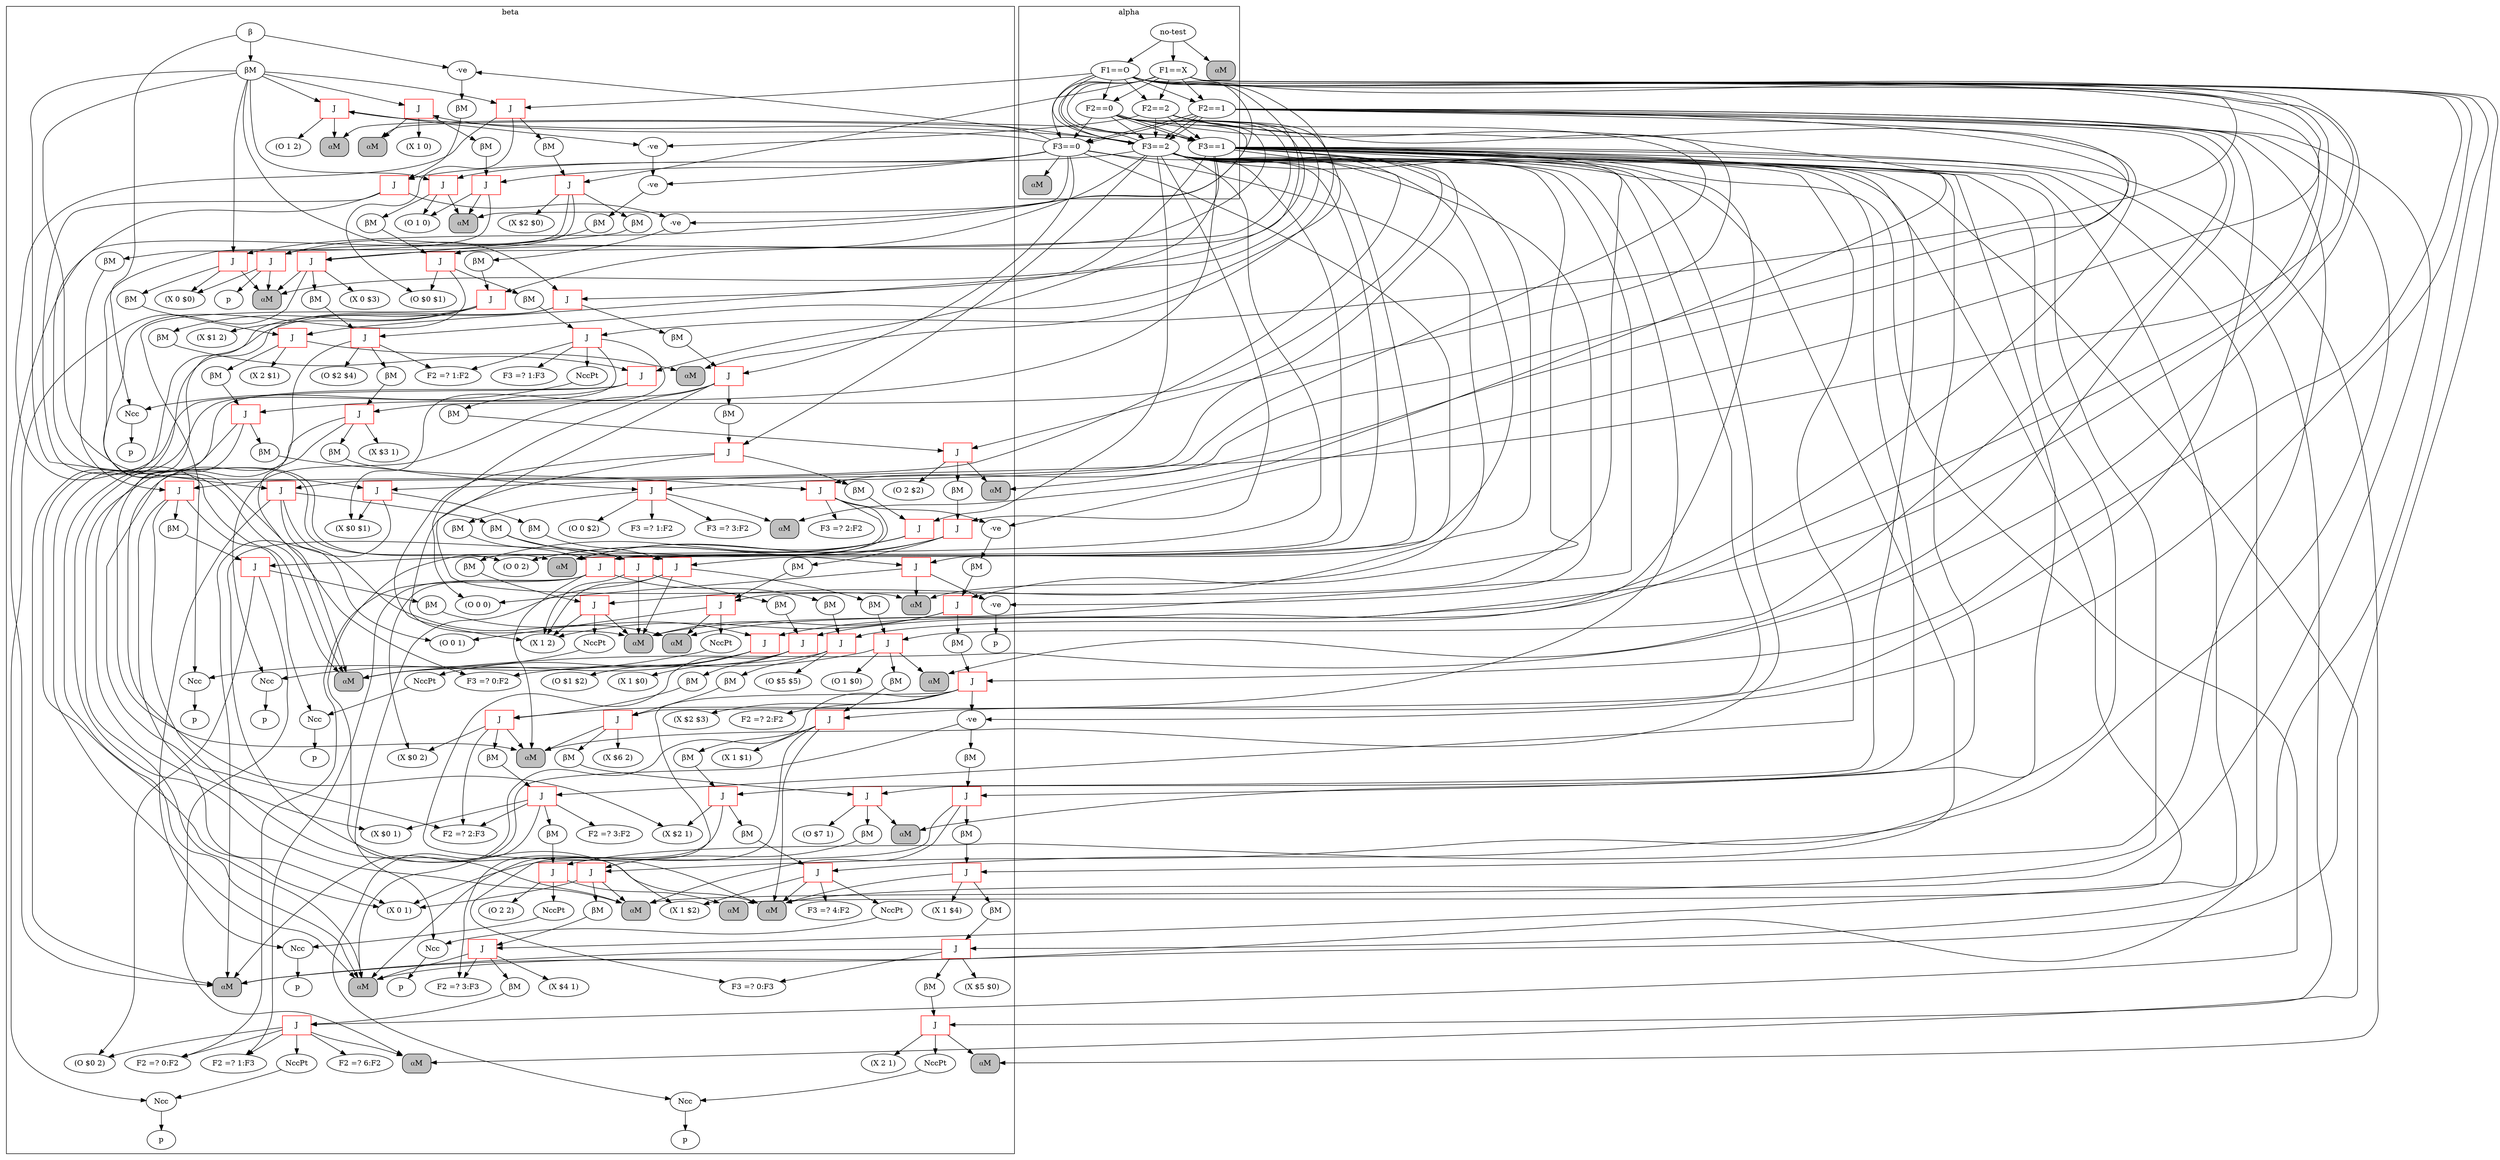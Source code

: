 digraph {
	subgraph cluster_1 {
	label = beta
	"BetaNode 140118169505128" [label="β"];
	"BetaNode 140118169505128" -> "BetaMemory 140118166868376";
	"BetaMemory 140118166868376" [label="βM"];
	"BetaMemory 140118166868376" -> "JoinNode 140118166868712";
	"JoinNode 140118166868712" [shape=box, color=red, label="J"];
	"JoinNode 140118166868712" -> "⍺M:<rete.alpha.AlphaMemory object at 0x7f6fcd9012b0>"
	"JoinNode 140118166868712" -> "(X 0 1)"
	"JoinNode 140118166868712" -> "BetaMemory 140118166868768";
	"BetaMemory 140118166868768" [label="βM"];
	"BetaMemory 140118166868768" -> "JoinNode 140118166869048";
	"JoinNode 140118166869048" [shape=box, color=red, label="J"];
	"JoinNode 140118166869048" -> "⍺M:<rete.alpha.AlphaMemory object at 0x7f6fcd901400>"
	"JoinNode 140118166869048" -> "(O 0 0)"
	"JoinNode 140118166869048" -> "BetaMemory 140118166869160";
	"BetaMemory 140118166869160" [label="βM"];
	"BetaMemory 140118166869160" -> "JoinNode 140118166869384";
	"JoinNode 140118166869384" [shape=box, color=red, label="J"];
	"JoinNode 140118166869384" -> "⍺M:<rete.alpha.AlphaMemory object at 0x7f6fcd901550>"
	"JoinNode 140118166869384" -> "(X 1 2)"
	"JoinNode 140118166869384" -> "BetaMemory 140118166869440";
	"BetaMemory 140118166869440" [label="βM"];
	"BetaMemory 140118166869440" -> "JoinNode 140118166869608";
	"JoinNode 140118166869608" [shape=box, color=red, label="J"];
	"JoinNode 140118166869608" -> "⍺M:<rete.alpha.AlphaMemory object at 0x7f6fcd901630>"
	"JoinNode 140118166869608" -> "(O 0 2)"
	"JoinNode 140118166869608" -> "BetaMemory 140118166869664";
	"BetaMemory 140118166869664" [label="βM"];
	"BetaMemory 140118166869664" -> "JoinNode 140118166869720";
	"JoinNode 140118166869720" [shape=box, color=red, label="J"];
	"JoinNode 140118166869720" -> "⍺M:<rete.alpha.AlphaMemory object at 0x7f6fcd901550>"
	"JoinNode 140118166869720" -> "(X 1 2)"
	"JoinNode 140118166869720" -> "<rete.ncc_node.NccPartnerNode object at 0x7f6fcd901710>";
	"<rete.ncc_node.NccPartnerNode object at 0x7f6fcd901710>" [label="NccPt"];
	"<rete.ncc_node.NccPartnerNode object at 0x7f6fcd901710>" -> "<rete.ncc_node.NccNode object at 0x7f6fcd901470>";
	"JoinNode 140118166869048" -> "<rete.ncc_node.NccNode object at 0x7f6fcd901470>";
	"<rete.ncc_node.NccNode object at 0x7f6fcd901470>" [label="Ncc"];
	"<rete.ncc_node.NccNode object at 0x7f6fcd901470>" -> "PNode 140118169505240";
	"PNode 140118169505240" [label="p"];
	"BetaMemory 140118166868376" -> "JoinNode 140118166871456";
	"JoinNode 140118166871456" [shape=box, color=red, label="J"];
	"JoinNode 140118166871456" -> "⍺M:<rete.alpha.AlphaMemory object at 0x7f6fcd901d68>"
	"JoinNode 140118166871456" -> "(O $0 $1)"
	"JoinNode 140118166871456" -> "BetaMemory 140118166871512";
	"BetaMemory 140118166871512" [label="βM"];
	"BetaMemory 140118166871512" -> "JoinNode 140118166871624";
	"JoinNode 140118166871624" [shape=box, color=red, label="J"];
	"JoinNode 140118166871624" -> "⍺M:<rete.alpha.AlphaMemory object at 0x7f6fcd901e10>"
	"JoinNode 140118166871624" -> "(X $2 $0)"
	"JoinNode 140118166871624" -> "F3 =? 0:F2"
	"JoinNode 140118166871624" -> "BetaMemory 140118166871736";
	"BetaMemory 140118166871736" [label="βM"];
	"BetaMemory 140118166871736" -> "JoinNode 140118166871848";
	"JoinNode 140118166871848" [shape=box, color=red, label="J"];
	"JoinNode 140118166871848" -> "⍺M:<rete.alpha.AlphaMemory object at 0x7f6fcd901ef0>"
	"JoinNode 140118166871848" -> "(X 0 $3)"
	"JoinNode 140118166871848" -> "BetaMemory 140118166871960";
	"BetaMemory 140118166871960" [label="βM"];
	"BetaMemory 140118166871960" -> "JoinNode 140118166872016";
	"JoinNode 140118166872016" [shape=box, color=red, label="J"];
	"JoinNode 140118166872016" -> "⍺M:<rete.alpha.AlphaMemory object at 0x7f6fcd901d68>"
	"JoinNode 140118166872016" -> "(O $2 $4)"
	"JoinNode 140118166872016" -> "F2 =? 1:F2"
	"JoinNode 140118166872016" -> "BetaMemory 140118166892616";
	"BetaMemory 140118166892616" [label="βM"];
	"BetaMemory 140118166892616" -> "JoinNode 140118166892896";
	"JoinNode 140118166892896" [shape=box, color=red, label="J"];
	"JoinNode 140118166892896" -> "⍺M:<rete.alpha.AlphaMemory object at 0x7f6fcd9070f0>"
	"JoinNode 140118166892896" -> "(X $3 1)"
	"JoinNode 140118166892896" -> "F2 =? 2:F3"
	"JoinNode 140118166892896" -> "BetaMemory 140118166892952";
	"BetaMemory 140118166892952" [label="βM"];
	"BetaMemory 140118166892952" -> "JoinNode 140118166893064";
	"JoinNode 140118166893064" [shape=box, color=red, label="J"];
	"JoinNode 140118166893064" -> "⍺M:<rete.alpha.AlphaMemory object at 0x7f6fcd9071d0>"
	"JoinNode 140118166893064" -> "(O 0 $2)"
	"JoinNode 140118166893064" -> "F3 =? 1:F2"
	"JoinNode 140118166893064" -> "F3 =? 3:F2"
	"JoinNode 140118166893064" -> "BetaMemory 140118166893232";
	"BetaMemory 140118166893232" [label="βM"];
	"BetaMemory 140118166893232" -> "JoinNode 140118166893512";
	"JoinNode 140118166893512" [shape=box, color=red, label="J"];
	"JoinNode 140118166893512" -> "⍺M:<rete.alpha.AlphaMemory object at 0x7f6fcd907320>"
	"JoinNode 140118166893512" -> "(X $0 2)"
	"JoinNode 140118166893512" -> "F2 =? 0:F2"
	"JoinNode 140118166893512" -> "F2 =? 1:F3"
	"JoinNode 140118166893512" -> "BetaMemory 140118166893568";
	"BetaMemory 140118166893568" [label="βM"];
	"BetaMemory 140118166893568" -> "JoinNode 140118166893624";
	"JoinNode 140118166893624" [shape=box, color=red, label="J"];
	"JoinNode 140118166893624" -> "⍺M:<rete.alpha.AlphaMemory object at 0x7f6fcd901d68>"
	"JoinNode 140118166893624" -> "(O $5 $5)"
	"JoinNode 140118166893624" -> "BetaMemory 140118166893680";
	"BetaMemory 140118166893680" [label="βM"];
	"BetaMemory 140118166893680" -> "JoinNode 140118166893736";
	"JoinNode 140118166893736" [shape=box, color=red, label="J"];
	"JoinNode 140118166893736" -> "⍺M:<rete.alpha.AlphaMemory object at 0x7f6fcd907320>"
	"JoinNode 140118166893736" -> "(X $6 2)"
	"JoinNode 140118166893736" -> "BetaMemory 140118166893792";
	"BetaMemory 140118166893792" [label="βM"];
	"BetaMemory 140118166893792" -> "JoinNode 140118166893960";
	"JoinNode 140118166893960" [shape=box, color=red, label="J"];
	"JoinNode 140118166893960" -> "⍺M:<rete.alpha.AlphaMemory object at 0x7f6fcd907550>"
	"JoinNode 140118166893960" -> "(O $7 1)"
	"JoinNode 140118166893960" -> "BetaMemory 140118166894016";
	"BetaMemory 140118166894016" [label="βM"];
	"BetaMemory 140118166894016" -> "JoinNode 140118166894072";
	"JoinNode 140118166894072" [shape=box, color=red, label="J"];
	"JoinNode 140118166894072" -> "⍺M:<rete.alpha.AlphaMemory object at 0x7f6fcd9012b0>"
	"JoinNode 140118166894072" -> "(X 0 1)"
	"JoinNode 140118166894072" -> "BetaMemory 140118166894128";
	"BetaMemory 140118166894128" [label="βM"];
	"BetaMemory 140118166894128" -> "JoinNode 140118166894184";
	"JoinNode 140118166894184" [shape=box, color=red, label="J"];
	"JoinNode 140118166894184" -> "⍺M:<rete.alpha.AlphaMemory object at 0x7f6fcd9070f0>"
	"JoinNode 140118166894184" -> "(X $4 1)"
	"JoinNode 140118166894184" -> "F2 =? 3:F3"
	"JoinNode 140118166894184" -> "BetaMemory 140118166894240";
	"BetaMemory 140118166894240" [label="βM"];
	"BetaMemory 140118166894240" -> "JoinNode 140118166894632";
	"JoinNode 140118166894632" [shape=box, color=red, label="J"];
	"JoinNode 140118166894632" -> "⍺M:<rete.alpha.AlphaMemory object at 0x7f6fcd907748>"
	"JoinNode 140118166894632" -> "(O $0 2)"
	"JoinNode 140118166894632" -> "F2 =? 0:F2"
	"JoinNode 140118166894632" -> "F2 =? 1:F3"
	"JoinNode 140118166894632" -> "F2 =? 6:F2"
	"JoinNode 140118166894632" -> "<rete.ncc_node.NccPartnerNode object at 0x7f6fcd907860>";
	"<rete.ncc_node.NccPartnerNode object at 0x7f6fcd907860>" [label="NccPt"];
	"<rete.ncc_node.NccPartnerNode object at 0x7f6fcd907860>" -> "<rete.ncc_node.NccNode object at 0x7f6fcd901f60>";
	"JoinNode 140118166871848" -> "<rete.ncc_node.NccNode object at 0x7f6fcd901f60>";
	"<rete.ncc_node.NccNode object at 0x7f6fcd901f60>" [label="Ncc"];
	"<rete.ncc_node.NccNode object at 0x7f6fcd901f60>" -> "PNode 140118166871344";
	"PNode 140118166871344" [label="p"];
	"BetaMemory 140118166868376" -> "JoinNode 140118166895528";
	"JoinNode 140118166895528" [shape=box, color=red, label="J"];
	"JoinNode 140118166895528" -> "⍺M:<rete.alpha.AlphaMemory object at 0x7f6fcd907b70>"
	"JoinNode 140118166895528" -> "(O 1 2)"
	"JoinNode 140118166895528" -> "NegativeNode 140118166895696";
	"NegativeNode 140118166895696" [label="-ve"];
	"NegativeNode 140118166895696" -> "NegativeNode 140118166895864";
	"NegativeNode 140118166895864" [label="-ve"];
	"NegativeNode 140118166895864" -> "BetaMemory 140118166895920";
	"BetaMemory 140118166895920" [label="βM"];
	"BetaMemory 140118166895920" -> "JoinNode 140118166895976";
	"JoinNode 140118166895976" [shape=box, color=red, label="J"];
	"JoinNode 140118166895976" -> "⍺M:<rete.alpha.AlphaMemory object at 0x7f6fcd901ef0>"
	"JoinNode 140118166895976" -> "(X 0 $0)"
	"JoinNode 140118166895976" -> "PNode 140118166895304";
	"PNode 140118166895304" [label="p"];
	"BetaMemory 140118166868376" -> "JoinNode 140118166896480";
	"JoinNode 140118166896480" [shape=box, color=red, label="J"];
	"JoinNode 140118166896480" -> "⍺M:<rete.alpha.AlphaMemory object at 0x7f6fcd907f28>"
	"JoinNode 140118166896480" -> "(O 1 0)"
	"JoinNode 140118166896480" -> "BetaMemory 140118166896536";
	"BetaMemory 140118166896536" [label="βM"];
	"BetaMemory 140118166896536" -> "JoinNode 140118166896592";
	"JoinNode 140118166896592" [shape=box, color=red, label="J"];
	"JoinNode 140118166896592" -> "⍺M:<rete.alpha.AlphaMemory object at 0x7f6fcd901d68>"
	"JoinNode 140118166896592" -> "(O $0 $1)"
	"JoinNode 140118166896592" -> "BetaMemory 140118166913096";
	"BetaMemory 140118166913096" [label="βM"];
	"BetaMemory 140118166913096" -> "JoinNode 140118166913152";
	"JoinNode 140118166913152" [shape=box, color=red, label="J"];
	"JoinNode 140118166913152" -> "⍺M:<rete.alpha.AlphaMemory object at 0x7f6fcd901e10>"
	"JoinNode 140118166913152" -> "(X $0 $1)"
	"JoinNode 140118166913152" -> "F2 =? 1:F2"
	"JoinNode 140118166913152" -> "F3 =? 1:F3"
	"JoinNode 140118166913152" -> "<rete.ncc_node.NccPartnerNode object at 0x7f6fcd90c0b8>";
	"<rete.ncc_node.NccPartnerNode object at 0x7f6fcd90c0b8>" [label="NccPt"];
	"<rete.ncc_node.NccPartnerNode object at 0x7f6fcd90c0b8>" -> "<rete.ncc_node.NccNode object at 0x7f6fcd907eb8>";
	"BetaMemory 140118166868376" -> "JoinNode 140118166916680";
	"JoinNode 140118166916680" [shape=box, color=red, label="J"];
	"JoinNode 140118166916680" -> "⍺M:<rete.alpha.AlphaMemory object at 0x7f6fcd90ca58>"
	"JoinNode 140118166916680" -> "(O 0 1)"
	"JoinNode 140118166916680" -> "BetaMemory 140118166916792";
	"BetaMemory 140118166916792" [label="βM"];
	"BetaMemory 140118166916792" -> "JoinNode 140118166916848";
	"JoinNode 140118166916848" [shape=box, color=red, label="J"];
	"JoinNode 140118166916848" -> "⍺M:<rete.alpha.AlphaMemory object at 0x7f6fcd901550>"
	"JoinNode 140118166916848" -> "(X 1 2)"
	"JoinNode 140118166916848" -> "BetaMemory 140118166916904";
	"BetaMemory 140118166916904" [label="βM"];
	"BetaMemory 140118166916904" -> "JoinNode 140118166917016";
	"JoinNode 140118166917016" [shape=box, color=red, label="J"];
	"JoinNode 140118166917016" -> "⍺M:<rete.alpha.AlphaMemory object at 0x7f6fcd90cf60>"
	"JoinNode 140118166917016" -> "(X 1 $0)"
	"JoinNode 140118166917016" -> "BetaMemory 140118166917072";
	"BetaMemory 140118166917072" [label="βM"];
	"BetaMemory 140118166917072" -> "JoinNode 140118166925384";
	"JoinNode 140118166925384" [shape=box, color=red, label="J"];
	"JoinNode 140118166925384" -> "⍺M:<rete.alpha.AlphaMemory object at 0x7f6fcd907320>"
	"JoinNode 140118166925384" -> "(X $0 2)"
	"JoinNode 140118166925384" -> "F2 =? 2:F3"
	"JoinNode 140118166925384" -> "BetaMemory 140118166925440";
	"BetaMemory 140118166925440" [label="βM"];
	"BetaMemory 140118166925440" -> "JoinNode 140118166925552";
	"JoinNode 140118166925552" [shape=box, color=red, label="J"];
	"JoinNode 140118166925552" -> "⍺M:<rete.alpha.AlphaMemory object at 0x7f6fcd9070f0>"
	"JoinNode 140118166925552" -> "(X $0 1)"
	"JoinNode 140118166925552" -> "F2 =? 2:F3"
	"JoinNode 140118166925552" -> "F2 =? 3:F2"
	"JoinNode 140118166925552" -> "BetaMemory 140118166925608";
	"BetaMemory 140118166925608" [label="βM"];
	"BetaMemory 140118166925608" -> "JoinNode 140118166925776";
	"JoinNode 140118166925776" [shape=box, color=red, label="J"];
	"JoinNode 140118166925776" -> "⍺M:<rete.alpha.AlphaMemory object at 0x7f6fcd90c6a0>"
	"JoinNode 140118166925776" -> "(O 2 2)"
	"JoinNode 140118166925776" -> "<rete.ncc_node.NccPartnerNode object at 0x7f6fcd90f208>";
	"<rete.ncc_node.NccPartnerNode object at 0x7f6fcd90f208>" [label="NccPt"];
	"<rete.ncc_node.NccPartnerNode object at 0x7f6fcd90f208>" -> "<rete.ncc_node.NccNode object at 0x7f6fcd90ce80>";
	"BetaMemory 140118166916792" -> "JoinNode 140118166945976";
	"JoinNode 140118166945976" [shape=box, color=red, label="J"];
	"JoinNode 140118166945976" -> "⍺M:<rete.alpha.AlphaMemory object at 0x7f6fcd901400>"
	"JoinNode 140118166945976" -> "(O 0 0)"
	"JoinNode 140118166945976" -> "NegativeNode 140118166946032";
	"NegativeNode 140118166946032" [label="-ve"];
	"NegativeNode 140118166946032" -> "PNode 140118166926448";
	"PNode 140118166926448" [label="p"];
	"JoinNode 140118166916680" -> "<rete.ncc_node.NccNode object at 0x7f6fcd90ce80>";
	"<rete.ncc_node.NccNode object at 0x7f6fcd90ce80>" [label="Ncc"];
	"<rete.ncc_node.NccNode object at 0x7f6fcd90ce80>" -> "PNode 140118166913600";
	"PNode 140118166913600" [label="p"];
	"BetaMemory 140118166868376" -> "JoinNode 140118166927344";
	"JoinNode 140118166927344" [shape=box, color=red, label="J"];
	"JoinNode 140118166927344" -> "⍺M:<rete.alpha.AlphaMemory object at 0x7f6fcd901ef0>"
	"JoinNode 140118166927344" -> "(X 0 $0)"
	"JoinNode 140118166927344" -> "BetaMemory 140118166927400";
	"BetaMemory 140118166927400" [label="βM"];
	"BetaMemory 140118166927400" -> "JoinNode 140118166927456";
	"JoinNode 140118166927456" [shape=box, color=red, label="J"];
	"JoinNode 140118166927456" -> "⍺M:<rete.alpha.AlphaMemory object at 0x7f6fcd907c18>"
	"JoinNode 140118166927456" -> "(X 2 $1)"
	"JoinNode 140118166927456" -> "BetaMemory 140118166927512";
	"BetaMemory 140118166927512" [label="βM"];
	"BetaMemory 140118166927512" -> "JoinNode 140118166927568";
	"JoinNode 140118166927568" [shape=box, color=red, label="J"];
	"JoinNode 140118166927568" -> "⍺M:<rete.alpha.AlphaMemory object at 0x7f6fcd9070f0>"
	"JoinNode 140118166927568" -> "(X $2 1)"
	"JoinNode 140118166927568" -> "BetaMemory 140118166927624";
	"BetaMemory 140118166927624" [label="βM"];
	"BetaMemory 140118166927624" -> "JoinNode 140118166927680";
	"JoinNode 140118166927680" [shape=box, color=red, label="J"];
	"JoinNode 140118166927680" -> "⍺M:<rete.alpha.AlphaMemory object at 0x7f6fcd90cf60>"
	"JoinNode 140118166927680" -> "(X 1 $2)"
	"JoinNode 140118166927680" -> "F3 =? 2:F2"
	"JoinNode 140118166927680" -> "NegativeNode 140118166927736";
	"NegativeNode 140118166927736" [label="-ve"];
	"NegativeNode 140118166927736" -> "BetaMemory 140118166927848";
	"BetaMemory 140118166927848" [label="βM"];
	"BetaMemory 140118166927848" -> "JoinNode 140118166928016";
	"JoinNode 140118166928016" [shape=box, color=red, label="J"];
	"JoinNode 140118166928016" -> "⍺M:<rete.alpha.AlphaMemory object at 0x7f6fcd901550>"
	"JoinNode 140118166928016" -> "(X 1 2)"
	"JoinNode 140118166928016" -> "BetaMemory 140118166928072";
	"BetaMemory 140118166928072" [label="βM"];
	"BetaMemory 140118166928072" -> "JoinNode 140118166928128";
	"JoinNode 140118166928128" [shape=box, color=red, label="J"];
	"JoinNode 140118166928128" -> "⍺M:<rete.alpha.AlphaMemory object at 0x7f6fcd901e10>"
	"JoinNode 140118166928128" -> "(X $2 $3)"
	"JoinNode 140118166928128" -> "F2 =? 2:F2"
	"JoinNode 140118166928128" -> "F2 =? 3:F3"
	"JoinNode 140118166928128" -> "NegativeNode 140118166928184";
	"NegativeNode 140118166928184" [label="-ve"];
	"NegativeNode 140118166928184" -> "BetaMemory 140118166928464";
	"BetaMemory 140118166928464" [label="βM"];
	"BetaMemory 140118166928464" -> "JoinNode 140118166928520";
	"JoinNode 140118166928520" [shape=box, color=red, label="J"];
	"JoinNode 140118166928520" -> "⍺M:<rete.alpha.AlphaMemory object at 0x7f6fcd9012b0>"
	"JoinNode 140118166928520" -> "(X 0 1)"
	"JoinNode 140118166928520" -> "BetaMemory 140118166928576";
	"BetaMemory 140118166928576" [label="βM"];
	"BetaMemory 140118166928576" -> "JoinNode 140118166928632";
	"JoinNode 140118166928632" [shape=box, color=red, label="J"];
	"JoinNode 140118166928632" -> "⍺M:<rete.alpha.AlphaMemory object at 0x7f6fcd90cf60>"
	"JoinNode 140118166928632" -> "(X 1 $4)"
	"JoinNode 140118166928632" -> "BetaMemory 140118166928688";
	"BetaMemory 140118166928688" [label="βM"];
	"BetaMemory 140118166928688" -> "JoinNode 140118166928744";
	"JoinNode 140118166928744" [shape=box, color=red, label="J"];
	"JoinNode 140118166928744" -> "⍺M:<rete.alpha.AlphaMemory object at 0x7f6fcd901e10>"
	"JoinNode 140118166928744" -> "(X $5 $0)"
	"JoinNode 140118166928744" -> "F3 =? 0:F3"
	"JoinNode 140118166928744" -> "BetaMemory 140118166928800";
	"BetaMemory 140118166928800" [label="βM"];
	"BetaMemory 140118166928800" -> "JoinNode 140118166929024";
	"JoinNode 140118166929024" [shape=box, color=red, label="J"];
	"JoinNode 140118166929024" -> "⍺M:<rete.alpha.AlphaMemory object at 0x7f6fcd90fe48>"
	"JoinNode 140118166929024" -> "(X 2 1)"
	"JoinNode 140118166929024" -> "<rete.ncc_node.NccPartnerNode object at 0x7f6fcd90feb8>";
	"<rete.ncc_node.NccPartnerNode object at 0x7f6fcd90feb8>" [label="NccPt"];
	"<rete.ncc_node.NccPartnerNode object at 0x7f6fcd90feb8>" -> "<rete.ncc_node.NccNode object at 0x7f6fcd90fbe0>";
	"NegativeNode 140118166928184" -> "<rete.ncc_node.NccNode object at 0x7f6fcd90fbe0>";
	"<rete.ncc_node.NccNode object at 0x7f6fcd90fbe0>" [label="Ncc"];
	"<rete.ncc_node.NccNode object at 0x7f6fcd90fbe0>" -> "PNode 140118166927288";
	"PNode 140118166927288" [label="p"];
	"BetaMemory 140118166868376" -> "JoinNode 140118166946648";
	"JoinNode 140118166946648" [shape=box, color=red, label="J"];
	"JoinNode 140118166946648" -> "⍺M:<rete.alpha.AlphaMemory object at 0x7f6fcd901e10>"
	"JoinNode 140118166946648" -> "(X $0 $1)"
	"JoinNode 140118166946648" -> "BetaMemory 140118166946704";
	"BetaMemory 140118166946704" [label="βM"];
	"BetaMemory 140118166946704" -> "JoinNode 140118166946760";
	"JoinNode 140118166946760" [shape=box, color=red, label="J"];
	"JoinNode 140118166946760" -> "⍺M:<rete.alpha.AlphaMemory object at 0x7f6fcd901550>"
	"JoinNode 140118166946760" -> "(X 1 2)"
	"JoinNode 140118166946760" -> "BetaMemory 140118166946872";
	"BetaMemory 140118166946872" [label="βM"];
	"BetaMemory 140118166946872" -> "JoinNode 140118166946984";
	"JoinNode 140118166946984" [shape=box, color=red, label="J"];
	"JoinNode 140118166946984" -> "⍺M:<rete.alpha.AlphaMemory object at 0x7f6fcd914470>"
	"JoinNode 140118166946984" -> "(O 1 $0)"
	"JoinNode 140118166946984" -> "F3 =? 0:F2"
	"JoinNode 140118166946984" -> "BetaMemory 140118166947096";
	"BetaMemory 140118166947096" [label="βM"];
	"BetaMemory 140118166947096" -> "JoinNode 140118166947152";
	"JoinNode 140118166947152" [shape=box, color=red, label="J"];
	"JoinNode 140118166947152" -> "⍺M:<rete.alpha.AlphaMemory object at 0x7f6fcd90cf60>"
	"JoinNode 140118166947152" -> "(X 1 $1)"
	"JoinNode 140118166947152" -> "F3 =? 0:F3"
	"JoinNode 140118166947152" -> "BetaMemory 140118166947208";
	"BetaMemory 140118166947208" [label="βM"];
	"BetaMemory 140118166947208" -> "JoinNode 140118166947320";
	"JoinNode 140118166947320" [shape=box, color=red, label="J"];
	"JoinNode 140118166947320" -> "⍺M:<rete.alpha.AlphaMemory object at 0x7f6fcd9070f0>"
	"JoinNode 140118166947320" -> "(X $2 1)"
	"JoinNode 140118166947320" -> "BetaMemory 140118166947376";
	"BetaMemory 140118166947376" [label="βM"];
	"BetaMemory 140118166947376" -> "JoinNode 140118166947432";
	"JoinNode 140118166947432" [shape=box, color=red, label="J"];
	"JoinNode 140118166947432" -> "⍺M:<rete.alpha.AlphaMemory object at 0x7f6fcd90cf60>"
	"JoinNode 140118166947432" -> "(X 1 $2)"
	"JoinNode 140118166947432" -> "F3 =? 4:F2"
	"JoinNode 140118166947432" -> "<rete.ncc_node.NccPartnerNode object at 0x7f6fcd9146a0>";
	"<rete.ncc_node.NccPartnerNode object at 0x7f6fcd9146a0>" [label="NccPt"];
	"<rete.ncc_node.NccPartnerNode object at 0x7f6fcd9146a0>" -> "<rete.ncc_node.NccNode object at 0x7f6fcd914400>";
	"JoinNode 140118166946760" -> "<rete.ncc_node.NccNode object at 0x7f6fcd914400>";
	"<rete.ncc_node.NccNode object at 0x7f6fcd914400>" [label="Ncc"];
	"<rete.ncc_node.NccNode object at 0x7f6fcd914400>" -> "PNode 140118166946592";
	"PNode 140118166946592" [label="p"];
	"BetaMemory 140118166868376" -> "JoinNode 140118166948552";
	"JoinNode 140118166948552" [shape=box, color=red, label="J"];
	"JoinNode 140118166948552" -> "⍺M:<rete.alpha.AlphaMemory object at 0x7f6fcd914a90>"
	"JoinNode 140118166948552" -> "(X 1 0)"
	"JoinNode 140118166948552" -> "BetaMemory 140118166948608";
	"BetaMemory 140118166948608" [label="βM"];
	"BetaMemory 140118166948608" -> "JoinNode 140118166948664";
	"JoinNode 140118166948664" [shape=box, color=red, label="J"];
	"JoinNode 140118166948664" -> "⍺M:<rete.alpha.AlphaMemory object at 0x7f6fcd907f28>"
	"JoinNode 140118166948664" -> "(O 1 0)"
	"JoinNode 140118166948664" -> "BetaMemory 140118166948720";
	"BetaMemory 140118166948720" [label="βM"];
	"BetaMemory 140118166948720" -> "JoinNode 140118166948776";
	"JoinNode 140118166948776" [shape=box, color=red, label="J"];
	"JoinNode 140118166948776" -> "⍺M:<rete.alpha.AlphaMemory object at 0x7f6fcd9012b0>"
	"JoinNode 140118166948776" -> "(X 0 1)"
	"JoinNode 140118166948776" -> "BetaMemory 140118166948888";
	"BetaMemory 140118166948888" [label="βM"];
	"BetaMemory 140118166948888" -> "JoinNode 140118166948944";
	"JoinNode 140118166948944" [shape=box, color=red, label="J"];
	"JoinNode 140118166948944" -> "⍺M:<rete.alpha.AlphaMemory object at 0x7f6fcd907748>"
	"JoinNode 140118166948944" -> "(O $0 2)"
	"JoinNode 140118166948944" -> "BetaMemory 140118166949000";
	"BetaMemory 140118166949000" [label="βM"];
	"BetaMemory 140118166949000" -> "JoinNode 140118166949056";
	"JoinNode 140118166949056" [shape=box, color=red, label="J"];
	"JoinNode 140118166949056" -> "⍺M:<rete.alpha.AlphaMemory object at 0x7f6fcd901d68>"
	"JoinNode 140118166949056" -> "(O $1 $2)"
	"JoinNode 140118166949056" -> "<rete.ncc_node.NccPartnerNode object at 0x7f6fcd914cf8>";
	"<rete.ncc_node.NccPartnerNode object at 0x7f6fcd914cf8>" [label="NccPt"];
	"<rete.ncc_node.NccPartnerNode object at 0x7f6fcd914cf8>" -> "<rete.ncc_node.NccNode object at 0x7f6fcd914be0>";
	"JoinNode 140118166948776" -> "<rete.ncc_node.NccNode object at 0x7f6fcd914be0>";
	"<rete.ncc_node.NccNode object at 0x7f6fcd914be0>" [label="Ncc"];
	"<rete.ncc_node.NccNode object at 0x7f6fcd914be0>" -> "PNode 140118166948384";
	"PNode 140118166948384" [label="p"];
	"BetaNode 140118169505128" -> "<rete.ncc_node.NccNode object at 0x7f6fcd907eb8>";
	"<rete.ncc_node.NccNode object at 0x7f6fcd907eb8>" [label="Ncc"];
	"<rete.ncc_node.NccNode object at 0x7f6fcd907eb8>" -> "PNode 140118166895024";
	"PNode 140118166895024" [label="p"];
	"BetaNode 140118169505128" -> "NegativeNode 140118166914776";
	"NegativeNode 140118166914776" [label="-ve"];
	"NegativeNode 140118166914776" -> "BetaMemory 140118166914832";
	"BetaMemory 140118166914832" [label="βM"];
	"BetaMemory 140118166914832" -> "JoinNode 140118166914888";
	"JoinNode 140118166914888" [shape=box, color=red, label="J"];
	"JoinNode 140118166914888" -> "⍺M:<rete.alpha.AlphaMemory object at 0x7f6fcd901630>"
	"JoinNode 140118166914888" -> "(O 0 2)"
	"JoinNode 140118166914888" -> "NegativeNode 140118166914944";
	"NegativeNode 140118166914944" [label="-ve"];
	"NegativeNode 140118166914944" -> "BetaMemory 140118166915000";
	"BetaMemory 140118166915000" [label="βM"];
	"BetaMemory 140118166915000" -> "JoinNode 140118166915056";
	"JoinNode 140118166915056" [shape=box, color=red, label="J"];
	"JoinNode 140118166915056" -> "⍺M:<rete.alpha.AlphaMemory object at 0x7f6fcd907320>"
	"JoinNode 140118166915056" -> "(X $1 2)"
	"JoinNode 140118166915056" -> "BetaMemory 140118166915168";
	"BetaMemory 140118166915168" [label="βM"];
	"BetaMemory 140118166915168" -> "JoinNode 140118166915224";
	"JoinNode 140118166915224" [shape=box, color=red, label="J"];
	"JoinNode 140118166915224" -> "⍺M:<rete.alpha.AlphaMemory object at 0x7f6fcd9070f0>"
	"JoinNode 140118166915224" -> "(X $0 1)"
	"JoinNode 140118166915224" -> "BetaMemory 140118166915280";
	"BetaMemory 140118166915280" [label="βM"];
	"BetaMemory 140118166915280" -> "JoinNode 140118166915392";
	"JoinNode 140118166915392" [shape=box, color=red, label="J"];
	"JoinNode 140118166915392" -> "⍺M:<rete.alpha.AlphaMemory object at 0x7f6fcd90c908>"
	"JoinNode 140118166915392" -> "(O 2 $2)"
	"JoinNode 140118166915392" -> "BetaMemory 140118166915448";
	"BetaMemory 140118166915448" [label="βM"];
	"BetaMemory 140118166915448" -> "JoinNode 140118166915504";
	"JoinNode 140118166915504" [shape=box, color=red, label="J"];
	"JoinNode 140118166915504" -> "⍺M:<rete.alpha.AlphaMemory object at 0x7f6fcd901630>"
	"JoinNode 140118166915504" -> "(O 0 2)"
	"JoinNode 140118166915504" -> "BetaMemory 140118166915560";
	"BetaMemory 140118166915560" [label="βM"];
	"BetaMemory 140118166915560" -> "JoinNode 140118166915728";
	"JoinNode 140118166915728" [shape=box, color=red, label="J"];
	"JoinNode 140118166915728" -> "⍺M:<rete.alpha.AlphaMemory object at 0x7f6fcd90ca58>"
	"JoinNode 140118166915728" -> "(O 0 1)"
	"JoinNode 140118166915728" -> "<rete.ncc_node.NccPartnerNode object at 0x7f6fcd90cac8>";
	"<rete.ncc_node.NccPartnerNode object at 0x7f6fcd90cac8>" [label="NccPt"];
	"<rete.ncc_node.NccPartnerNode object at 0x7f6fcd90cac8>" -> "<rete.ncc_node.NccNode object at 0x7f6fcd90c828>";
	"JoinNode 140118166915056" -> "<rete.ncc_node.NccNode object at 0x7f6fcd90c828>";
	"<rete.ncc_node.NccNode object at 0x7f6fcd90c828>" [label="Ncc"];
	"<rete.ncc_node.NccNode object at 0x7f6fcd90c828>" -> "PNode 140118166914552";
	"PNode 140118166914552" [label="p"];
	}
	subgraph cluster_0 {
	label = alpha
	"no-test" -> "F1==X";
	"F1==X" -> "F2==0";
	"F2==0" -> "F3==1";
	"F3==1" -> "⍺M:<rete.alpha.AlphaMemory object at 0x7f6fcd9012b0>";
	"⍺M:<rete.alpha.AlphaMemory object at 0x7f6fcd9012b0>" [shape=box, style="rounded,filled", label="⍺M", fillcolor=gray];
	"F2==0" -> "⍺M:<rete.alpha.AlphaMemory object at 0x7f6fcd901ef0>";
	"⍺M:<rete.alpha.AlphaMemory object at 0x7f6fcd901ef0>" [shape=box, style="rounded,filled", label="⍺M", fillcolor=gray];
	"F1==X" -> "F2==1";
	"F2==1" -> "F3==2";
	"F3==2" -> "⍺M:<rete.alpha.AlphaMemory object at 0x7f6fcd901550>";
	"⍺M:<rete.alpha.AlphaMemory object at 0x7f6fcd901550>" [shape=box, style="rounded,filled", label="⍺M", fillcolor=gray];
	"F2==1" -> "F3==0";
	"F3==0" -> "⍺M:<rete.alpha.AlphaMemory object at 0x7f6fcd914a90>";
	"⍺M:<rete.alpha.AlphaMemory object at 0x7f6fcd914a90>" [shape=box, style="rounded,filled", label="⍺M", fillcolor=gray];
	"F2==1" -> "⍺M:<rete.alpha.AlphaMemory object at 0x7f6fcd90cf60>";
	"⍺M:<rete.alpha.AlphaMemory object at 0x7f6fcd90cf60>" [shape=box, style="rounded,filled", label="⍺M", fillcolor=gray];
	"F1==X" -> "F3==1";
	"F3==1" -> "⍺M:<rete.alpha.AlphaMemory object at 0x7f6fcd9070f0>";
	"⍺M:<rete.alpha.AlphaMemory object at 0x7f6fcd9070f0>" [shape=box, style="rounded,filled", label="⍺M", fillcolor=gray];
	"F1==X" -> "F3==2";
	"F3==2" -> "⍺M:<rete.alpha.AlphaMemory object at 0x7f6fcd907320>";
	"⍺M:<rete.alpha.AlphaMemory object at 0x7f6fcd907320>" [shape=box, style="rounded,filled", label="⍺M", fillcolor=gray];
	"F1==X" -> "F2==2";
	"F2==2" -> "F3==1";
	"F3==1" -> "⍺M:<rete.alpha.AlphaMemory object at 0x7f6fcd90fe48>";
	"⍺M:<rete.alpha.AlphaMemory object at 0x7f6fcd90fe48>" [shape=box, style="rounded,filled", label="⍺M", fillcolor=gray];
	"F2==2" -> "⍺M:<rete.alpha.AlphaMemory object at 0x7f6fcd907c18>";
	"⍺M:<rete.alpha.AlphaMemory object at 0x7f6fcd907c18>" [shape=box, style="rounded,filled", label="⍺M", fillcolor=gray];
	"F1==X" -> "F3==0";
	"F3==0" -> "⍺M:<rete.alpha.AlphaMemory object at 0x7f6fcd907cc0>";
	"⍺M:<rete.alpha.AlphaMemory object at 0x7f6fcd907cc0>" [shape=box, style="rounded,filled", label="⍺M", fillcolor=gray];
	"F1==X" -> "⍺M:<rete.alpha.AlphaMemory object at 0x7f6fcd901e10>";
	"⍺M:<rete.alpha.AlphaMemory object at 0x7f6fcd901e10>" [shape=box, style="rounded,filled", label="⍺M", fillcolor=gray];
	"no-test" -> "F1==O";
	"F1==O" -> "F2==0";
	"F2==0" -> "F3==0";
	"F3==0" -> "⍺M:<rete.alpha.AlphaMemory object at 0x7f6fcd901400>";
	"⍺M:<rete.alpha.AlphaMemory object at 0x7f6fcd901400>" [shape=box, style="rounded,filled", label="⍺M", fillcolor=gray];
	"F2==0" -> "F3==2";
	"F3==2" -> "⍺M:<rete.alpha.AlphaMemory object at 0x7f6fcd901630>";
	"⍺M:<rete.alpha.AlphaMemory object at 0x7f6fcd901630>" [shape=box, style="rounded,filled", label="⍺M", fillcolor=gray];
	"F2==0" -> "F3==1";
	"F3==1" -> "⍺M:<rete.alpha.AlphaMemory object at 0x7f6fcd90ca58>";
	"⍺M:<rete.alpha.AlphaMemory object at 0x7f6fcd90ca58>" [shape=box, style="rounded,filled", label="⍺M", fillcolor=gray];
	"F2==0" -> "⍺M:<rete.alpha.AlphaMemory object at 0x7f6fcd9071d0>";
	"⍺M:<rete.alpha.AlphaMemory object at 0x7f6fcd9071d0>" [shape=box, style="rounded,filled", label="⍺M", fillcolor=gray];
	"F1==O" -> "F3==1";
	"F3==1" -> "⍺M:<rete.alpha.AlphaMemory object at 0x7f6fcd907550>";
	"⍺M:<rete.alpha.AlphaMemory object at 0x7f6fcd907550>" [shape=box, style="rounded,filled", label="⍺M", fillcolor=gray];
	"F1==O" -> "F3==2";
	"F3==2" -> "⍺M:<rete.alpha.AlphaMemory object at 0x7f6fcd907748>";
	"⍺M:<rete.alpha.AlphaMemory object at 0x7f6fcd907748>" [shape=box, style="rounded,filled", label="⍺M", fillcolor=gray];
	"F1==O" -> "F2==1";
	"F2==1" -> "F3==2";
	"F3==2" -> "⍺M:<rete.alpha.AlphaMemory object at 0x7f6fcd907b70>";
	"⍺M:<rete.alpha.AlphaMemory object at 0x7f6fcd907b70>" [shape=box, style="rounded,filled", label="⍺M", fillcolor=gray];
	"F2==1" -> "F3==0";
	"F3==0" -> "⍺M:<rete.alpha.AlphaMemory object at 0x7f6fcd907f28>";
	"⍺M:<rete.alpha.AlphaMemory object at 0x7f6fcd907f28>" [shape=box, style="rounded,filled", label="⍺M", fillcolor=gray];
	"F2==1" -> "⍺M:<rete.alpha.AlphaMemory object at 0x7f6fcd914470>";
	"⍺M:<rete.alpha.AlphaMemory object at 0x7f6fcd914470>" [shape=box, style="rounded,filled", label="⍺M", fillcolor=gray];
	"F1==O" -> "F2==2";
	"F2==2" -> "F3==2";
	"F3==2" -> "⍺M:<rete.alpha.AlphaMemory object at 0x7f6fcd90c6a0>";
	"⍺M:<rete.alpha.AlphaMemory object at 0x7f6fcd90c6a0>" [shape=box, style="rounded,filled", label="⍺M", fillcolor=gray];
	"F2==2" -> "⍺M:<rete.alpha.AlphaMemory object at 0x7f6fcd90c908>";
	"⍺M:<rete.alpha.AlphaMemory object at 0x7f6fcd90c908>" [shape=box, style="rounded,filled", label="⍺M", fillcolor=gray];
	"F1==O" -> "⍺M:<rete.alpha.AlphaMemory object at 0x7f6fcd901d68>";
	"⍺M:<rete.alpha.AlphaMemory object at 0x7f6fcd901d68>" [shape=box, style="rounded,filled", label="⍺M", fillcolor=gray];
	"no-test" -> "⍺M:<rete.alpha.AlphaMemory object at 0x7f6fcdb84cf8>";
	"⍺M:<rete.alpha.AlphaMemory object at 0x7f6fcdb84cf8>" [shape=box, style="rounded,filled", label="⍺M", fillcolor=gray];
	}
	"F1==X" -> "JoinNode 140118166871624";
	"F1==X" -> "JoinNode 140118166913152";
	"F1==X" -> "JoinNode 140118166928128";
	"F1==X" -> "NegativeNode 140118166928184";
	"F1==X" -> "JoinNode 140118166928744";
	"F1==X" -> "JoinNode 140118166946648";
	"F2==0" -> "JoinNode 140118166871848";
	"F2==0" -> "JoinNode 140118166895976";
	"F2==0" -> "JoinNode 140118166927344";
	"F3==1" -> "JoinNode 140118166868712";
	"F3==1" -> "JoinNode 140118166894072";
	"F3==1" -> "JoinNode 140118166928520";
	"F3==1" -> "JoinNode 140118166948776";
	"F2==1" -> "JoinNode 140118166917016";
	"F2==1" -> "JoinNode 140118166927680";
	"F2==1" -> "JoinNode 140118166928632";
	"F2==1" -> "JoinNode 140118166947152";
	"F2==1" -> "JoinNode 140118166947432";
	"F3==2" -> "JoinNode 140118166869384";
	"F3==2" -> "JoinNode 140118166869720";
	"F3==2" -> "JoinNode 140118166916848";
	"F3==2" -> "JoinNode 140118166928016";
	"F3==2" -> "JoinNode 140118166946760";
	"F3==0" -> "JoinNode 140118166948552";
	"F3==1" -> "JoinNode 140118166892896";
	"F3==1" -> "JoinNode 140118166894184";
	"F3==1" -> "JoinNode 140118166915224";
	"F3==1" -> "JoinNode 140118166925552";
	"F3==1" -> "JoinNode 140118166927568";
	"F3==1" -> "JoinNode 140118166947320";
	"F3==2" -> "JoinNode 140118166893512";
	"F3==2" -> "JoinNode 140118166893736";
	"F3==2" -> "JoinNode 140118166915056";
	"F3==2" -> "JoinNode 140118166925384";
	"F2==2" -> "NegativeNode 140118166895696";
	"F2==2" -> "JoinNode 140118166927456";
	"F3==1" -> "JoinNode 140118166929024";
	"F3==0" -> "NegativeNode 140118166895864";
	"F3==0" -> "NegativeNode 140118166946032";
	"F1==O" -> "JoinNode 140118166871456";
	"F1==O" -> "JoinNode 140118166872016";
	"F1==O" -> "JoinNode 140118166893624";
	"F1==O" -> "JoinNode 140118166896592";
	"F1==O" -> "NegativeNode 140118166914944";
	"F1==O" -> "NegativeNode 140118166927736";
	"F1==O" -> "JoinNode 140118166949056";
	"F2==0" -> "JoinNode 140118166893064";
	"F3==0" -> "JoinNode 140118166869048";
	"F3==0" -> "JoinNode 140118166945976";
	"F3==2" -> "JoinNode 140118166869608";
	"F3==2" -> "JoinNode 140118166914888";
	"F3==2" -> "JoinNode 140118166915504";
	"F3==1" -> "JoinNode 140118166915728";
	"F3==1" -> "JoinNode 140118166916680";
	"F3==1" -> "JoinNode 140118166893960";
	"F3==2" -> "JoinNode 140118166894632";
	"F3==2" -> "JoinNode 140118166948944";
	"F2==1" -> "JoinNode 140118166946984";
	"F3==2" -> "JoinNode 140118166895528";
	"F3==0" -> "JoinNode 140118166896480";
	"F3==0" -> "JoinNode 140118166948664";
	"F2==2" -> "JoinNode 140118166915392";
	"F3==2" -> "NegativeNode 140118166914776";
	"F3==2" -> "JoinNode 140118166925776";
}